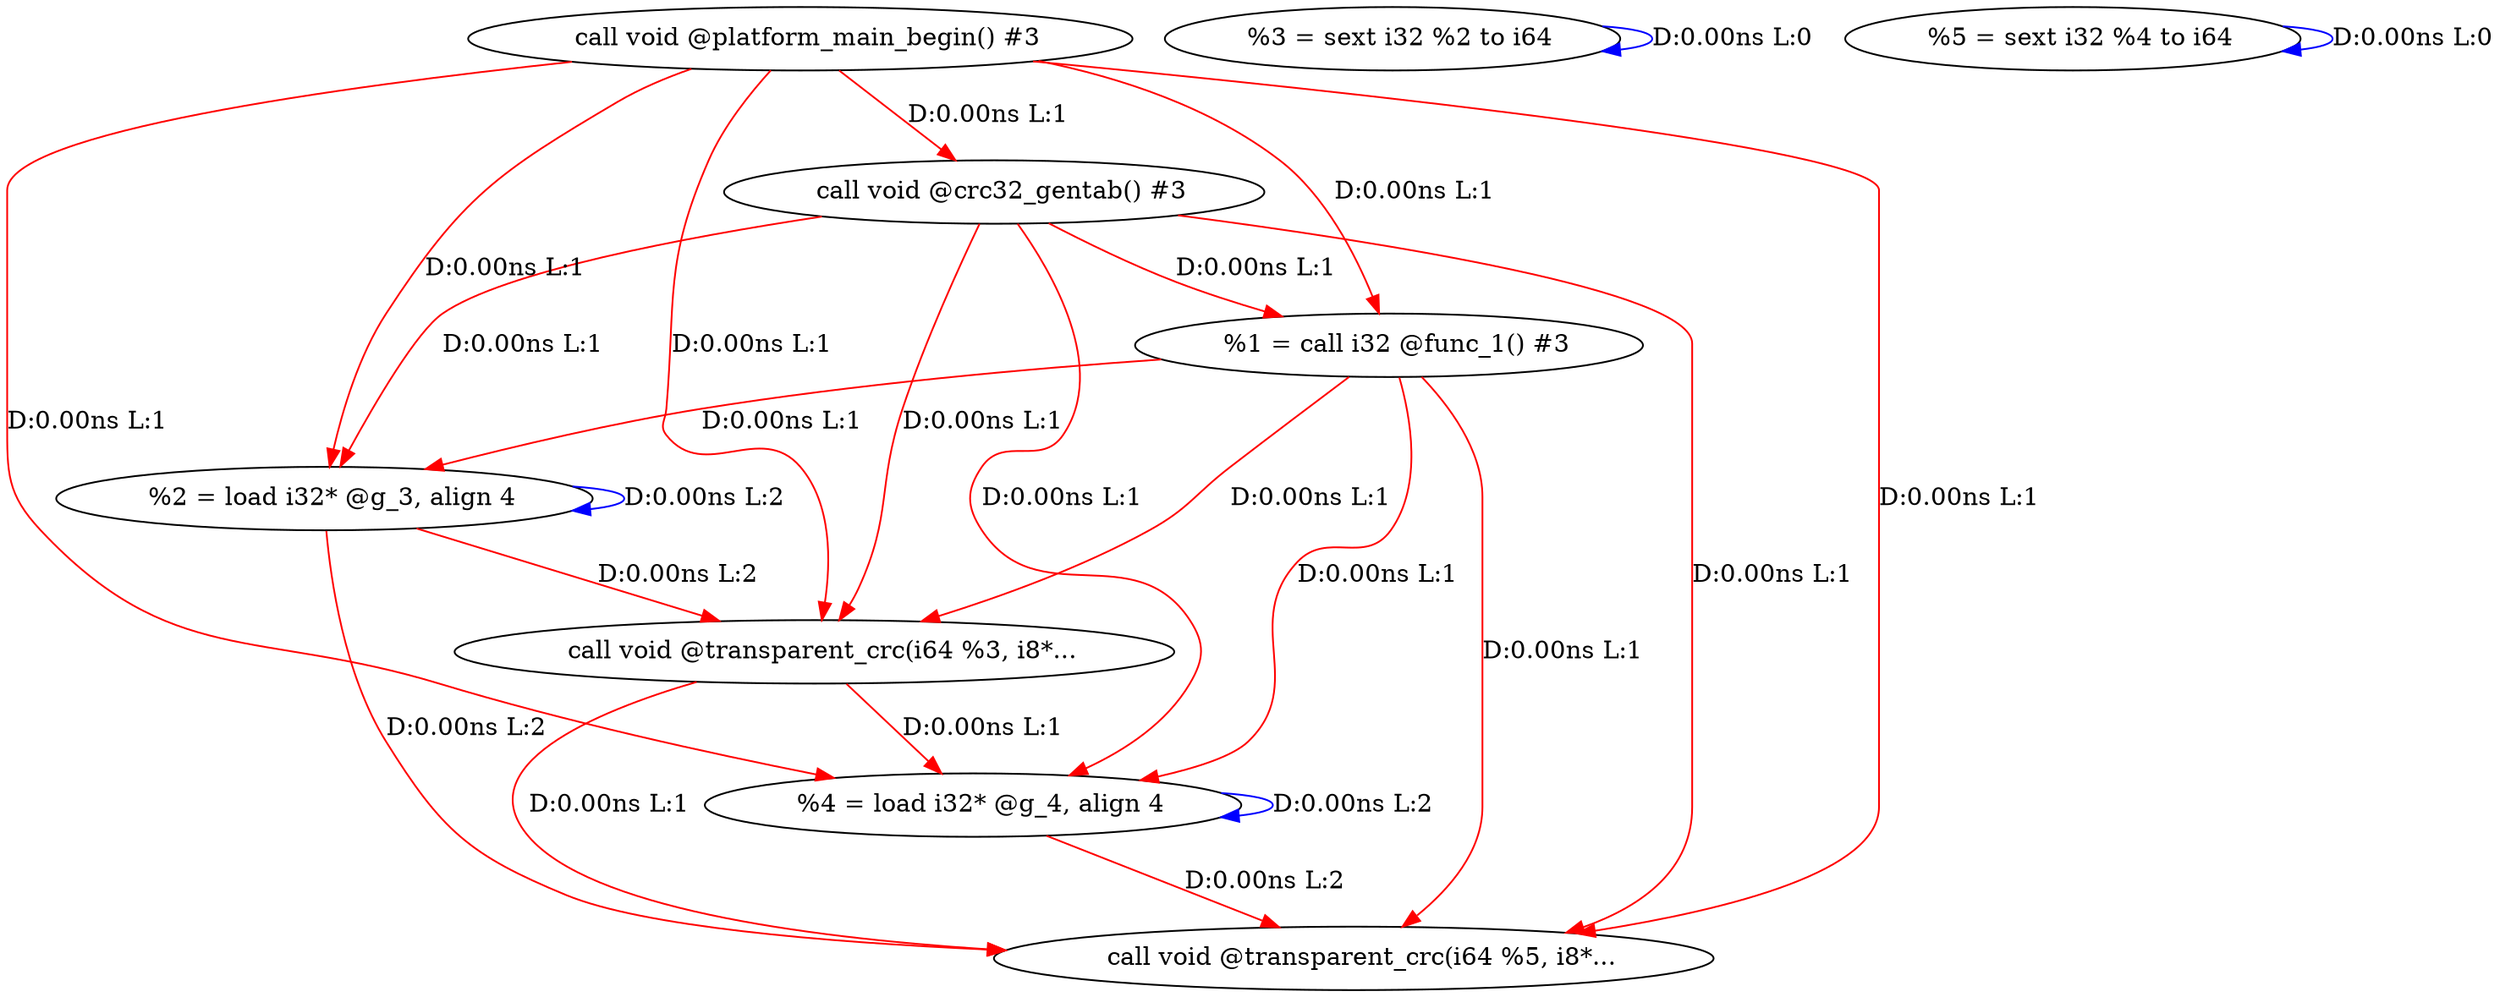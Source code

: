 digraph {
Node0x395c330[label="  call void @crc32_gentab() #3"];
Node0x395c250[label="  call void @platform_main_begin() #3"];
Node0x395c250 -> Node0x395c330[label="D:0.00ns L:1",color=red];
Node0x395c410[label="  %1 = call i32 @func_1() #3"];
Node0x395c250 -> Node0x395c410[label="D:0.00ns L:1",color=red];
Node0x3956440[label="  %2 = load i32* @g_3, align 4"];
Node0x395c250 -> Node0x3956440[label="D:0.00ns L:1",color=red];
Node0x3956630[label="  call void @transparent_crc(i64 %3, i8*..."];
Node0x395c250 -> Node0x3956630[label="D:0.00ns L:1",color=red];
Node0x3956710[label="  %4 = load i32* @g_4, align 4"];
Node0x395c250 -> Node0x3956710[label="D:0.00ns L:1",color=red];
Node0x39568d0[label="  call void @transparent_crc(i64 %5, i8*..."];
Node0x395c250 -> Node0x39568d0[label="D:0.00ns L:1",color=red];
Node0x395c330 -> Node0x395c410[label="D:0.00ns L:1",color=red];
Node0x395c330 -> Node0x3956440[label="D:0.00ns L:1",color=red];
Node0x395c330 -> Node0x3956630[label="D:0.00ns L:1",color=red];
Node0x395c330 -> Node0x3956710[label="D:0.00ns L:1",color=red];
Node0x395c330 -> Node0x39568d0[label="D:0.00ns L:1",color=red];
Node0x395c410 -> Node0x3956440[label="D:0.00ns L:1",color=red];
Node0x395c410 -> Node0x3956630[label="D:0.00ns L:1",color=red];
Node0x395c410 -> Node0x3956710[label="D:0.00ns L:1",color=red];
Node0x395c410 -> Node0x39568d0[label="D:0.00ns L:1",color=red];
Node0x3956440 -> Node0x3956440[label="D:0.00ns L:2",color=blue];
Node0x3956440 -> Node0x3956630[label="D:0.00ns L:2",color=red];
Node0x3956440 -> Node0x39568d0[label="D:0.00ns L:2",color=red];
Node0x3956550[label="  %3 = sext i32 %2 to i64"];
Node0x3956550 -> Node0x3956550[label="D:0.00ns L:0",color=blue];
Node0x3956630 -> Node0x3956710[label="D:0.00ns L:1",color=red];
Node0x3956630 -> Node0x39568d0[label="D:0.00ns L:1",color=red];
Node0x3956710 -> Node0x3956710[label="D:0.00ns L:2",color=blue];
Node0x3956710 -> Node0x39568d0[label="D:0.00ns L:2",color=red];
Node0x39567f0[label="  %5 = sext i32 %4 to i64"];
Node0x39567f0 -> Node0x39567f0[label="D:0.00ns L:0",color=blue];
}
